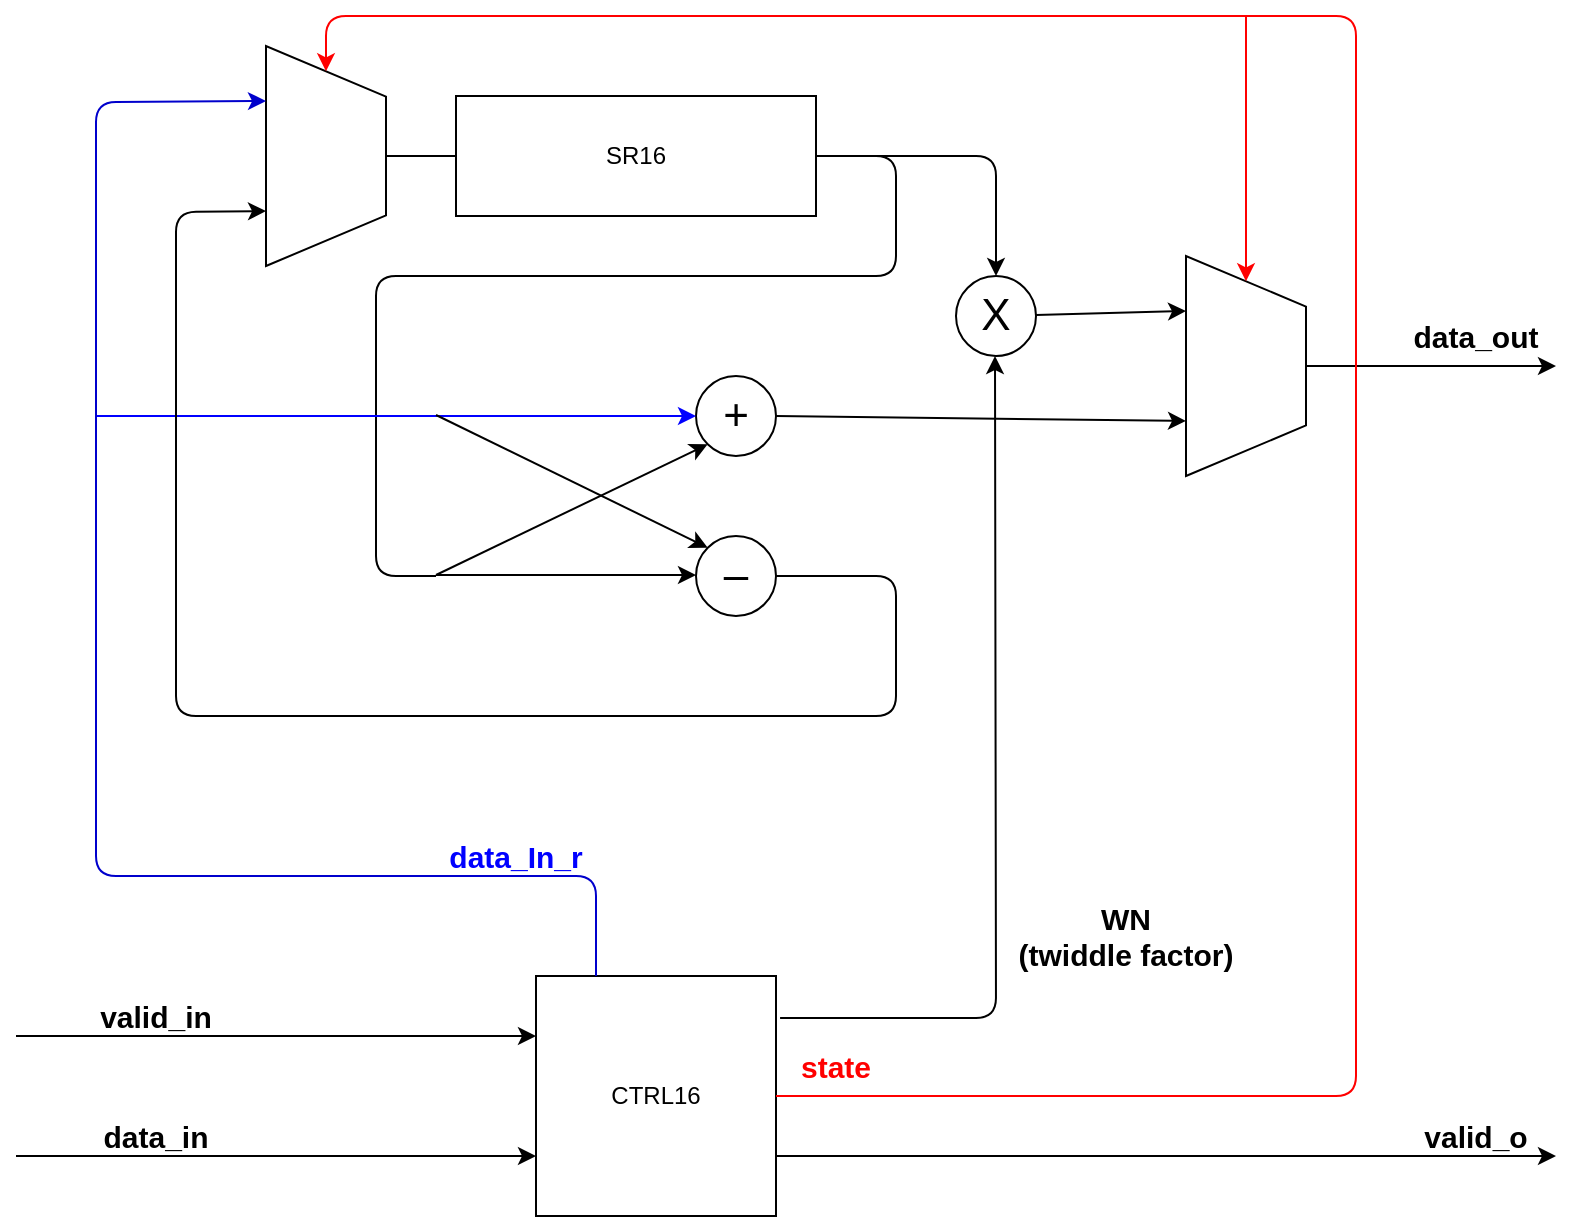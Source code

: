 <mxfile version="14.6.8" type="google"><diagram id="hi8PSfuW1WRC-Lg-oYD7" name="Page-1"><mxGraphModel dx="1422" dy="836" grid="1" gridSize="10" guides="1" tooltips="1" connect="1" arrows="1" fold="1" page="1" pageScale="1" pageWidth="827" pageHeight="1169" math="0" shadow="0"><root><mxCell id="0"/><mxCell id="1" parent="0"/><mxCell id="mbH6Uz1iPGqRZKEpuo5S-3" value="CTRL16" style="whiteSpace=wrap;html=1;aspect=fixed;" parent="1" vertex="1"><mxGeometry x="290" y="530" width="120" height="120" as="geometry"/></mxCell><mxCell id="mbH6Uz1iPGqRZKEpuo5S-5" value="SR16" style="rounded=0;whiteSpace=wrap;html=1;" parent="1" vertex="1"><mxGeometry x="250" y="90" width="180" height="60" as="geometry"/></mxCell><mxCell id="-RSd1P2sGjEmEfvtI38o-2" value="" style="endArrow=none;html=1;exitX=0;exitY=0.5;exitDx=0;exitDy=0;entryX=0.5;entryY=1;entryDx=0;entryDy=0;" parent="1" source="mbH6Uz1iPGqRZKEpuo5S-5" edge="1" target="btH1TaWJNwrA71XXxkJi-16"><mxGeometry width="50" height="50" relative="1" as="geometry"><mxPoint x="390" y="240" as="sourcePoint"/><mxPoint x="130" y="120" as="targetPoint"/><Array as="points"><mxPoint x="220" y="120"/></Array></mxGeometry></mxCell><mxCell id="-RSd1P2sGjEmEfvtI38o-6" value="" style="endArrow=none;html=1;exitX=1;exitY=0.5;exitDx=0;exitDy=0;" parent="1" edge="1" source="mbH6Uz1iPGqRZKEpuo5S-5"><mxGeometry width="50" height="50" relative="1" as="geometry"><mxPoint x="500" y="120" as="sourcePoint"/><mxPoint x="240" y="330" as="targetPoint"/><Array as="points"><mxPoint x="470" y="120"/><mxPoint x="470" y="180"/><mxPoint x="210" y="180"/><mxPoint x="210" y="330"/></Array></mxGeometry></mxCell><mxCell id="btH1TaWJNwrA71XXxkJi-1" value="&lt;font style=&quot;font-size: 22px&quot;&gt;+&lt;/font&gt;" style="ellipse;whiteSpace=wrap;html=1;aspect=fixed;" vertex="1" parent="1"><mxGeometry x="370" y="230" width="40" height="40" as="geometry"/></mxCell><mxCell id="btH1TaWJNwrA71XXxkJi-19" style="edgeStyle=orthogonalEdgeStyle;orthogonalLoop=1;jettySize=auto;html=1;exitX=1;exitY=0.5;exitDx=0;exitDy=0;entryX=0.25;entryY=0;entryDx=0;entryDy=0;strokeColor=none;rounded=1;" edge="1" parent="1" source="btH1TaWJNwrA71XXxkJi-2" target="btH1TaWJNwrA71XXxkJi-16"><mxGeometry relative="1" as="geometry"><Array as="points"><mxPoint x="450" y="330"/><mxPoint x="450" y="410"/><mxPoint x="120" y="410"/><mxPoint x="120" y="148"/></Array></mxGeometry></mxCell><mxCell id="btH1TaWJNwrA71XXxkJi-2" value="&lt;span style=&quot;font-size: 22px&quot;&gt;–&lt;/span&gt;" style="ellipse;whiteSpace=wrap;html=1;aspect=fixed;" vertex="1" parent="1"><mxGeometry x="370" y="310" width="40" height="40" as="geometry"/></mxCell><mxCell id="btH1TaWJNwrA71XXxkJi-4" value="" style="endArrow=classic;html=1;fillColor=#dae8fc;strokeColor=#0000FF;" edge="1" parent="1"><mxGeometry width="50" height="50" relative="1" as="geometry"><mxPoint x="70" y="250" as="sourcePoint"/><mxPoint x="370" y="250" as="targetPoint"/></mxGeometry></mxCell><mxCell id="btH1TaWJNwrA71XXxkJi-5" value="" style="endArrow=classic;html=1;" edge="1" parent="1"><mxGeometry width="50" height="50" relative="1" as="geometry"><mxPoint x="240" y="329.5" as="sourcePoint"/><mxPoint x="370" y="329.5" as="targetPoint"/></mxGeometry></mxCell><mxCell id="btH1TaWJNwrA71XXxkJi-6" value="" style="endArrow=classic;html=1;entryX=0;entryY=0;entryDx=0;entryDy=0;" edge="1" parent="1" target="btH1TaWJNwrA71XXxkJi-2"><mxGeometry width="50" height="50" relative="1" as="geometry"><mxPoint x="240" y="249.5" as="sourcePoint"/><mxPoint x="370" y="249.5" as="targetPoint"/></mxGeometry></mxCell><mxCell id="btH1TaWJNwrA71XXxkJi-7" value="" style="endArrow=classic;html=1;entryX=0;entryY=1;entryDx=0;entryDy=0;" edge="1" parent="1" target="btH1TaWJNwrA71XXxkJi-1"><mxGeometry width="50" height="50" relative="1" as="geometry"><mxPoint x="240" y="329.5" as="sourcePoint"/><mxPoint x="370" y="329.5" as="targetPoint"/></mxGeometry></mxCell><mxCell id="btH1TaWJNwrA71XXxkJi-8" value="" style="endArrow=classic;html=1;entryX=0.25;entryY=0;entryDx=0;entryDy=0;" edge="1" parent="1" target="btH1TaWJNwrA71XXxkJi-9"><mxGeometry width="50" height="50" relative="1" as="geometry"><mxPoint x="410" y="250" as="sourcePoint"/><mxPoint x="580" y="253" as="targetPoint"/></mxGeometry></mxCell><mxCell id="btH1TaWJNwrA71XXxkJi-9" value="" style="verticalLabelPosition=middle;verticalAlign=middle;html=1;shape=trapezoid;perimeter=trapezoidPerimeter;whiteSpace=wrap;size=0.23;arcSize=10;flipV=1;labelPosition=center;align=center;rotation=-90;" vertex="1" parent="1"><mxGeometry x="590" y="195" width="110" height="60" as="geometry"/></mxCell><mxCell id="btH1TaWJNwrA71XXxkJi-10" value="&lt;font style=&quot;font-size: 22px&quot;&gt;X&lt;/font&gt;" style="ellipse;whiteSpace=wrap;html=1;aspect=fixed;" vertex="1" parent="1"><mxGeometry x="500" y="180" width="40" height="40" as="geometry"/></mxCell><mxCell id="btH1TaWJNwrA71XXxkJi-11" value="" style="endArrow=classic;html=1;entryX=0.25;entryY=0;entryDx=0;entryDy=0;exitX=1.017;exitY=0.175;exitDx=0;exitDy=0;exitPerimeter=0;" edge="1" parent="1" source="mbH6Uz1iPGqRZKEpuo5S-3"><mxGeometry width="50" height="50" relative="1" as="geometry"><mxPoint x="520" y="550" as="sourcePoint"/><mxPoint x="519.5" y="220" as="targetPoint"/><Array as="points"><mxPoint x="520" y="551"/></Array></mxGeometry></mxCell><mxCell id="btH1TaWJNwrA71XXxkJi-12" value="" style="endArrow=classic;html=1;entryX=0.75;entryY=0;entryDx=0;entryDy=0;" edge="1" parent="1" source="btH1TaWJNwrA71XXxkJi-10" target="btH1TaWJNwrA71XXxkJi-9"><mxGeometry width="50" height="50" relative="1" as="geometry"><mxPoint x="540" y="188.75" as="sourcePoint"/><mxPoint x="745" y="191.25" as="targetPoint"/></mxGeometry></mxCell><mxCell id="btH1TaWJNwrA71XXxkJi-13" value="" style="endArrow=classic;html=1;exitX=0.5;exitY=1;exitDx=0;exitDy=0;" edge="1" parent="1" source="btH1TaWJNwrA71XXxkJi-9"><mxGeometry width="50" height="50" relative="1" as="geometry"><mxPoint x="600" y="340" as="sourcePoint"/><mxPoint x="800" y="225" as="targetPoint"/></mxGeometry></mxCell><mxCell id="btH1TaWJNwrA71XXxkJi-16" value="" style="verticalLabelPosition=middle;verticalAlign=middle;html=1;shape=trapezoid;perimeter=trapezoidPerimeter;whiteSpace=wrap;size=0.23;arcSize=10;flipV=1;labelPosition=center;align=center;rotation=-90;" vertex="1" parent="1"><mxGeometry x="130" y="90" width="110" height="60" as="geometry"/></mxCell><mxCell id="btH1TaWJNwrA71XXxkJi-17" value="" style="endArrow=classic;html=1;entryX=0.75;entryY=0;entryDx=0;entryDy=0;exitX=0.25;exitY=0;exitDx=0;exitDy=0;strokeColor=#0000CC;" edge="1" parent="1" source="mbH6Uz1iPGqRZKEpuo5S-3" target="btH1TaWJNwrA71XXxkJi-16"><mxGeometry width="50" height="50" relative="1" as="geometry"><mxPoint x="60" y="93" as="sourcePoint"/><mxPoint x="160" y="100" as="targetPoint"/><Array as="points"><mxPoint x="320" y="480"/><mxPoint x="240" y="480"/><mxPoint x="70" y="480"/><mxPoint x="70" y="93"/></Array></mxGeometry></mxCell><mxCell id="btH1TaWJNwrA71XXxkJi-20" value="" style="endArrow=classic;html=1;entryX=0.25;entryY=0;entryDx=0;entryDy=0;exitX=1;exitY=0.5;exitDx=0;exitDy=0;" edge="1" parent="1" source="btH1TaWJNwrA71XXxkJi-2" target="btH1TaWJNwrA71XXxkJi-16"><mxGeometry width="50" height="50" relative="1" as="geometry"><mxPoint x="600" y="340" as="sourcePoint"/><mxPoint x="650" y="290" as="targetPoint"/><Array as="points"><mxPoint x="470" y="330"/><mxPoint x="470" y="400"/><mxPoint x="110" y="400"/><mxPoint x="110" y="148"/></Array></mxGeometry></mxCell><mxCell id="btH1TaWJNwrA71XXxkJi-21" value="" style="endArrow=classic;html=1;exitX=1;exitY=0.5;exitDx=0;exitDy=0;entryX=0.5;entryY=0;entryDx=0;entryDy=0;" edge="1" parent="1" source="mbH6Uz1iPGqRZKEpuo5S-5" target="btH1TaWJNwrA71XXxkJi-10"><mxGeometry width="50" height="50" relative="1" as="geometry"><mxPoint x="600" y="340" as="sourcePoint"/><mxPoint x="650" y="290" as="targetPoint"/><Array as="points"><mxPoint x="520" y="120"/></Array></mxGeometry></mxCell><mxCell id="btH1TaWJNwrA71XXxkJi-22" value="" style="endArrow=classic;html=1;entryX=0;entryY=0.25;entryDx=0;entryDy=0;" edge="1" parent="1" target="mbH6Uz1iPGqRZKEpuo5S-3"><mxGeometry width="50" height="50" relative="1" as="geometry"><mxPoint x="30" y="560" as="sourcePoint"/><mxPoint x="650" y="290" as="targetPoint"/></mxGeometry></mxCell><mxCell id="btH1TaWJNwrA71XXxkJi-23" value="" style="endArrow=classic;html=1;entryX=0;entryY=0.25;entryDx=0;entryDy=0;" edge="1" parent="1"><mxGeometry width="50" height="50" relative="1" as="geometry"><mxPoint x="30" y="620" as="sourcePoint"/><mxPoint x="290" y="620" as="targetPoint"/></mxGeometry></mxCell><mxCell id="btH1TaWJNwrA71XXxkJi-24" value="" style="endArrow=classic;html=1;" edge="1" parent="1"><mxGeometry width="50" height="50" relative="1" as="geometry"><mxPoint x="410" y="620" as="sourcePoint"/><mxPoint x="800" y="620" as="targetPoint"/></mxGeometry></mxCell><mxCell id="btH1TaWJNwrA71XXxkJi-25" value="" style="endArrow=classic;html=1;entryX=1;entryY=0.5;entryDx=0;entryDy=0;exitX=1;exitY=0.5;exitDx=0;exitDy=0;strokeColor=#FF0000;" edge="1" parent="1" source="mbH6Uz1iPGqRZKEpuo5S-3" target="btH1TaWJNwrA71XXxkJi-16"><mxGeometry width="50" height="50" relative="1" as="geometry"><mxPoint x="185" y="30" as="sourcePoint"/><mxPoint x="650" y="290" as="targetPoint"/><Array as="points"><mxPoint x="700" y="590"/><mxPoint x="700" y="50"/><mxPoint x="460" y="50"/><mxPoint x="185" y="50"/></Array></mxGeometry></mxCell><mxCell id="btH1TaWJNwrA71XXxkJi-26" value="" style="endArrow=classic;html=1;strokeColor=#FF0000;entryX=1;entryY=0.5;entryDx=0;entryDy=0;" edge="1" parent="1" target="btH1TaWJNwrA71XXxkJi-9"><mxGeometry width="50" height="50" relative="1" as="geometry"><mxPoint x="645" y="50" as="sourcePoint"/><mxPoint x="650" y="290" as="targetPoint"/></mxGeometry></mxCell><mxCell id="btH1TaWJNwrA71XXxkJi-28" value="&lt;b&gt;&lt;font style=&quot;font-size: 15px&quot;&gt;WN&lt;br&gt;(twiddle factor)&lt;/font&gt;&lt;/b&gt;" style="text;html=1;strokeColor=none;fillColor=none;align=center;verticalAlign=middle;whiteSpace=wrap;rounded=0;" vertex="1" parent="1"><mxGeometry x="530" y="490" width="110" height="40" as="geometry"/></mxCell><mxCell id="btH1TaWJNwrA71XXxkJi-30" value="&lt;b&gt;&lt;font style=&quot;font-size: 15px&quot; color=&quot;#ff0000&quot;&gt;state&lt;/font&gt;&lt;/b&gt;" style="text;html=1;strokeColor=none;fillColor=none;align=center;verticalAlign=middle;whiteSpace=wrap;rounded=0;" vertex="1" parent="1"><mxGeometry x="420" y="565" width="40" height="20" as="geometry"/></mxCell><mxCell id="btH1TaWJNwrA71XXxkJi-31" value="&lt;b&gt;&lt;font style=&quot;font-size: 15px&quot;&gt;valid_o&lt;/font&gt;&lt;/b&gt;" style="text;html=1;strokeColor=none;fillColor=none;align=center;verticalAlign=middle;whiteSpace=wrap;rounded=0;" vertex="1" parent="1"><mxGeometry x="740" y="600" width="40" height="20" as="geometry"/></mxCell><mxCell id="btH1TaWJNwrA71XXxkJi-32" value="&lt;b&gt;&lt;font style=&quot;font-size: 15px&quot; color=&quot;#0000ff&quot;&gt;data_In_r&lt;/font&gt;&lt;/b&gt;" style="text;html=1;strokeColor=none;fillColor=none;align=center;verticalAlign=middle;whiteSpace=wrap;rounded=0;" vertex="1" parent="1"><mxGeometry x="260" y="460" width="40" height="20" as="geometry"/></mxCell><mxCell id="btH1TaWJNwrA71XXxkJi-33" value="&lt;span style=&quot;font-size: 15px&quot;&gt;&lt;b&gt;valid_in&lt;/b&gt;&lt;/span&gt;" style="text;html=1;strokeColor=none;fillColor=none;align=center;verticalAlign=middle;whiteSpace=wrap;rounded=0;" vertex="1" parent="1"><mxGeometry x="80" y="540" width="40" height="20" as="geometry"/></mxCell><mxCell id="btH1TaWJNwrA71XXxkJi-34" value="&lt;span style=&quot;font-size: 15px&quot;&gt;&lt;b&gt;data_in&lt;/b&gt;&lt;/span&gt;" style="text;html=1;strokeColor=none;fillColor=none;align=center;verticalAlign=middle;whiteSpace=wrap;rounded=0;" vertex="1" parent="1"><mxGeometry x="80" y="600" width="40" height="20" as="geometry"/></mxCell><mxCell id="btH1TaWJNwrA71XXxkJi-36" value="&lt;b&gt;&lt;font style=&quot;font-size: 15px&quot;&gt;data_out&lt;/font&gt;&lt;/b&gt;" style="text;html=1;strokeColor=none;fillColor=none;align=center;verticalAlign=middle;whiteSpace=wrap;rounded=0;" vertex="1" parent="1"><mxGeometry x="740" y="200" width="40" height="20" as="geometry"/></mxCell></root></mxGraphModel></diagram></mxfile>